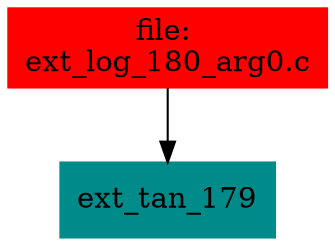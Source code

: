 digraph G {
node [shape=box]

0 [label="file: 
ext_log_180_arg0.c",color=red, style=filled]
1 [label="ext_tan_179",color=cyan4, style=filled]
0 -> 1


}

